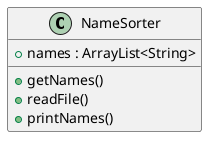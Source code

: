 @startuml
'https://plantuml.com/class-diagram

class NameSorter {
    +names : ArrayList<String>
    +getNames()
    +readFile()
    +printNames()
}


@enduml